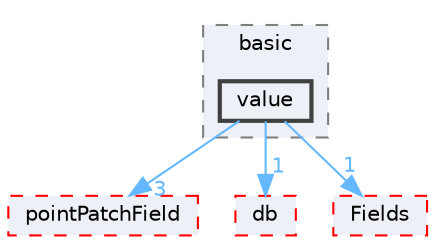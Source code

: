 digraph "src/OpenFOAM/fields/pointPatchFields/basic/value"
{
 // LATEX_PDF_SIZE
  bgcolor="transparent";
  edge [fontname=Helvetica,fontsize=10,labelfontname=Helvetica,labelfontsize=10];
  node [fontname=Helvetica,fontsize=10,shape=box,height=0.2,width=0.4];
  compound=true
  subgraph clusterdir_6a30703e73af3ba7ed84ebe53ffd3e12 {
    graph [ bgcolor="#edf0f7", pencolor="grey50", label="basic", fontname=Helvetica,fontsize=10 style="filled,dashed", URL="dir_6a30703e73af3ba7ed84ebe53ffd3e12.html",tooltip=""]
  dir_edc71ad1c0fbcdf2743da6d5233a17bb [label="value", fillcolor="#edf0f7", color="grey25", style="filled,bold", URL="dir_edc71ad1c0fbcdf2743da6d5233a17bb.html",tooltip=""];
  }
  dir_17a9bfb76e5e1dbc9e2e32285df4aeb8 [label="pointPatchField", fillcolor="#edf0f7", color="red", style="filled,dashed", URL="dir_17a9bfb76e5e1dbc9e2e32285df4aeb8.html",tooltip=""];
  dir_63c634f7a7cfd679ac26c67fb30fc32f [label="db", fillcolor="#edf0f7", color="red", style="filled,dashed", URL="dir_63c634f7a7cfd679ac26c67fb30fc32f.html",tooltip=""];
  dir_7d364942a13d3ce50f6681364b448a98 [label="Fields", fillcolor="#edf0f7", color="red", style="filled,dashed", URL="dir_7d364942a13d3ce50f6681364b448a98.html",tooltip=""];
  dir_edc71ad1c0fbcdf2743da6d5233a17bb->dir_17a9bfb76e5e1dbc9e2e32285df4aeb8 [headlabel="3", labeldistance=1.5 headhref="dir_004245_002954.html" href="dir_004245_002954.html" color="steelblue1" fontcolor="steelblue1"];
  dir_edc71ad1c0fbcdf2743da6d5233a17bb->dir_63c634f7a7cfd679ac26c67fb30fc32f [headlabel="1", labeldistance=1.5 headhref="dir_004245_000817.html" href="dir_004245_000817.html" color="steelblue1" fontcolor="steelblue1"];
  dir_edc71ad1c0fbcdf2743da6d5233a17bb->dir_7d364942a13d3ce50f6681364b448a98 [headlabel="1", labeldistance=1.5 headhref="dir_004245_001336.html" href="dir_004245_001336.html" color="steelblue1" fontcolor="steelblue1"];
}
